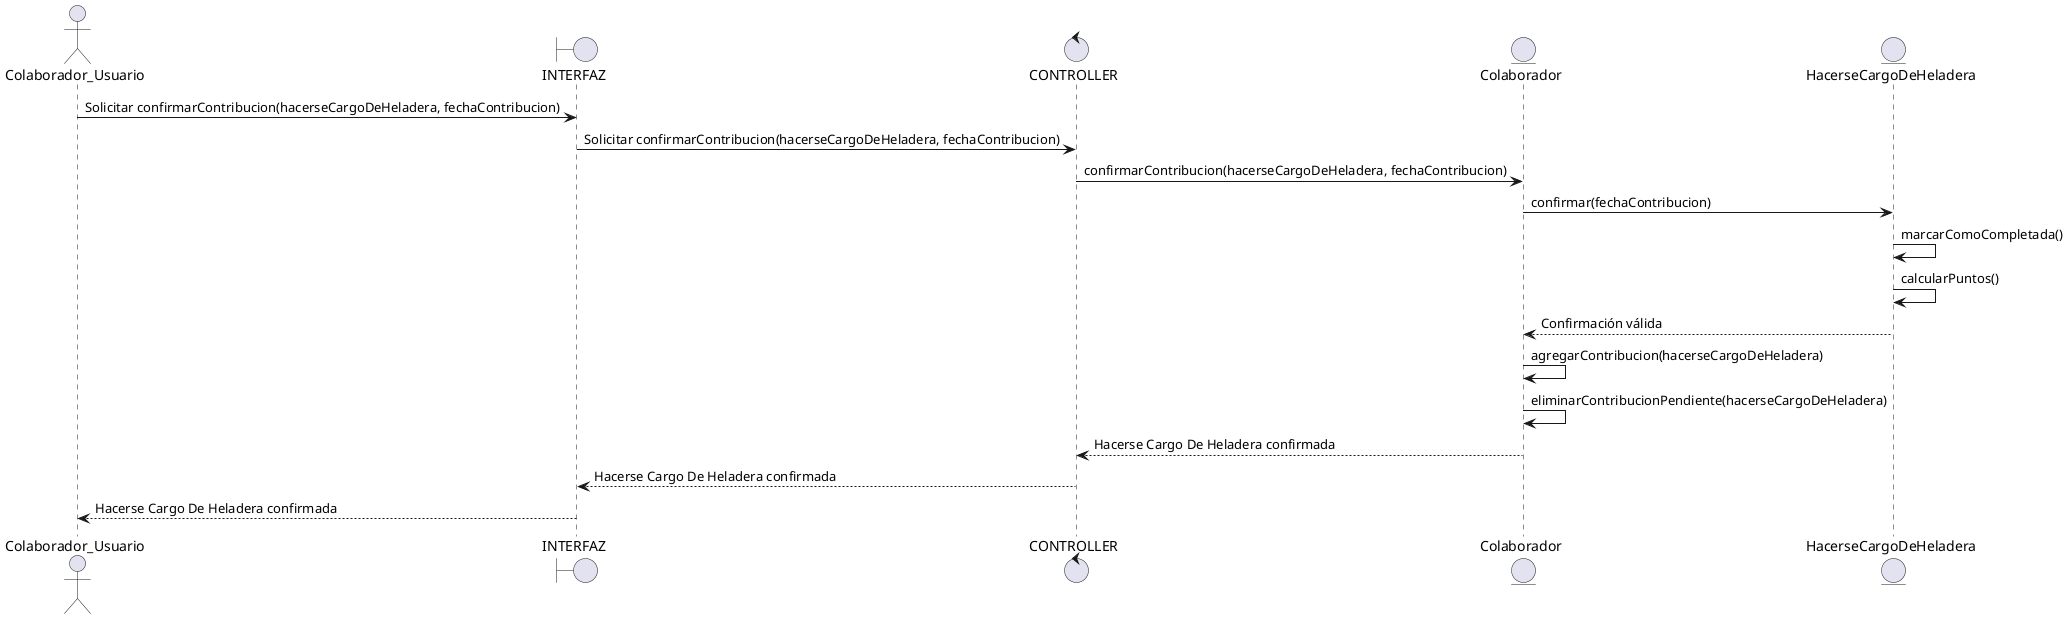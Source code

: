 @startuml hacerse_cargo_de_heladera_confirmar
actor Colaborador_Usuario as User
boundary INTERFAZ
control CONTROLLER
entity "Colaborador" as Colaborador
entity "HacerseCargoDeHeladera" as HacerseCargoDeHeladera

User -> INTERFAZ: Solicitar confirmarContribucion(hacerseCargoDeHeladera, fechaContribucion)
INTERFAZ -> CONTROLLER: Solicitar confirmarContribucion(hacerseCargoDeHeladera, fechaContribucion)
CONTROLLER -> Colaborador: confirmarContribucion(hacerseCargoDeHeladera, fechaContribucion)
Colaborador -> HacerseCargoDeHeladera: confirmar(fechaContribucion)
HacerseCargoDeHeladera -> HacerseCargoDeHeladera: marcarComoCompletada()
HacerseCargoDeHeladera -> HacerseCargoDeHeladera: calcularPuntos()
HacerseCargoDeHeladera --> Colaborador: Confirmación válida
Colaborador -> Colaborador: agregarContribucion(hacerseCargoDeHeladera)
Colaborador -> Colaborador: eliminarContribucionPendiente(hacerseCargoDeHeladera)
Colaborador --> CONTROLLER: Hacerse Cargo De Heladera confirmada
CONTROLLER --> INTERFAZ: Hacerse Cargo De Heladera confirmada
INTERFAZ --> User: Hacerse Cargo De Heladera confirmada
@enduml